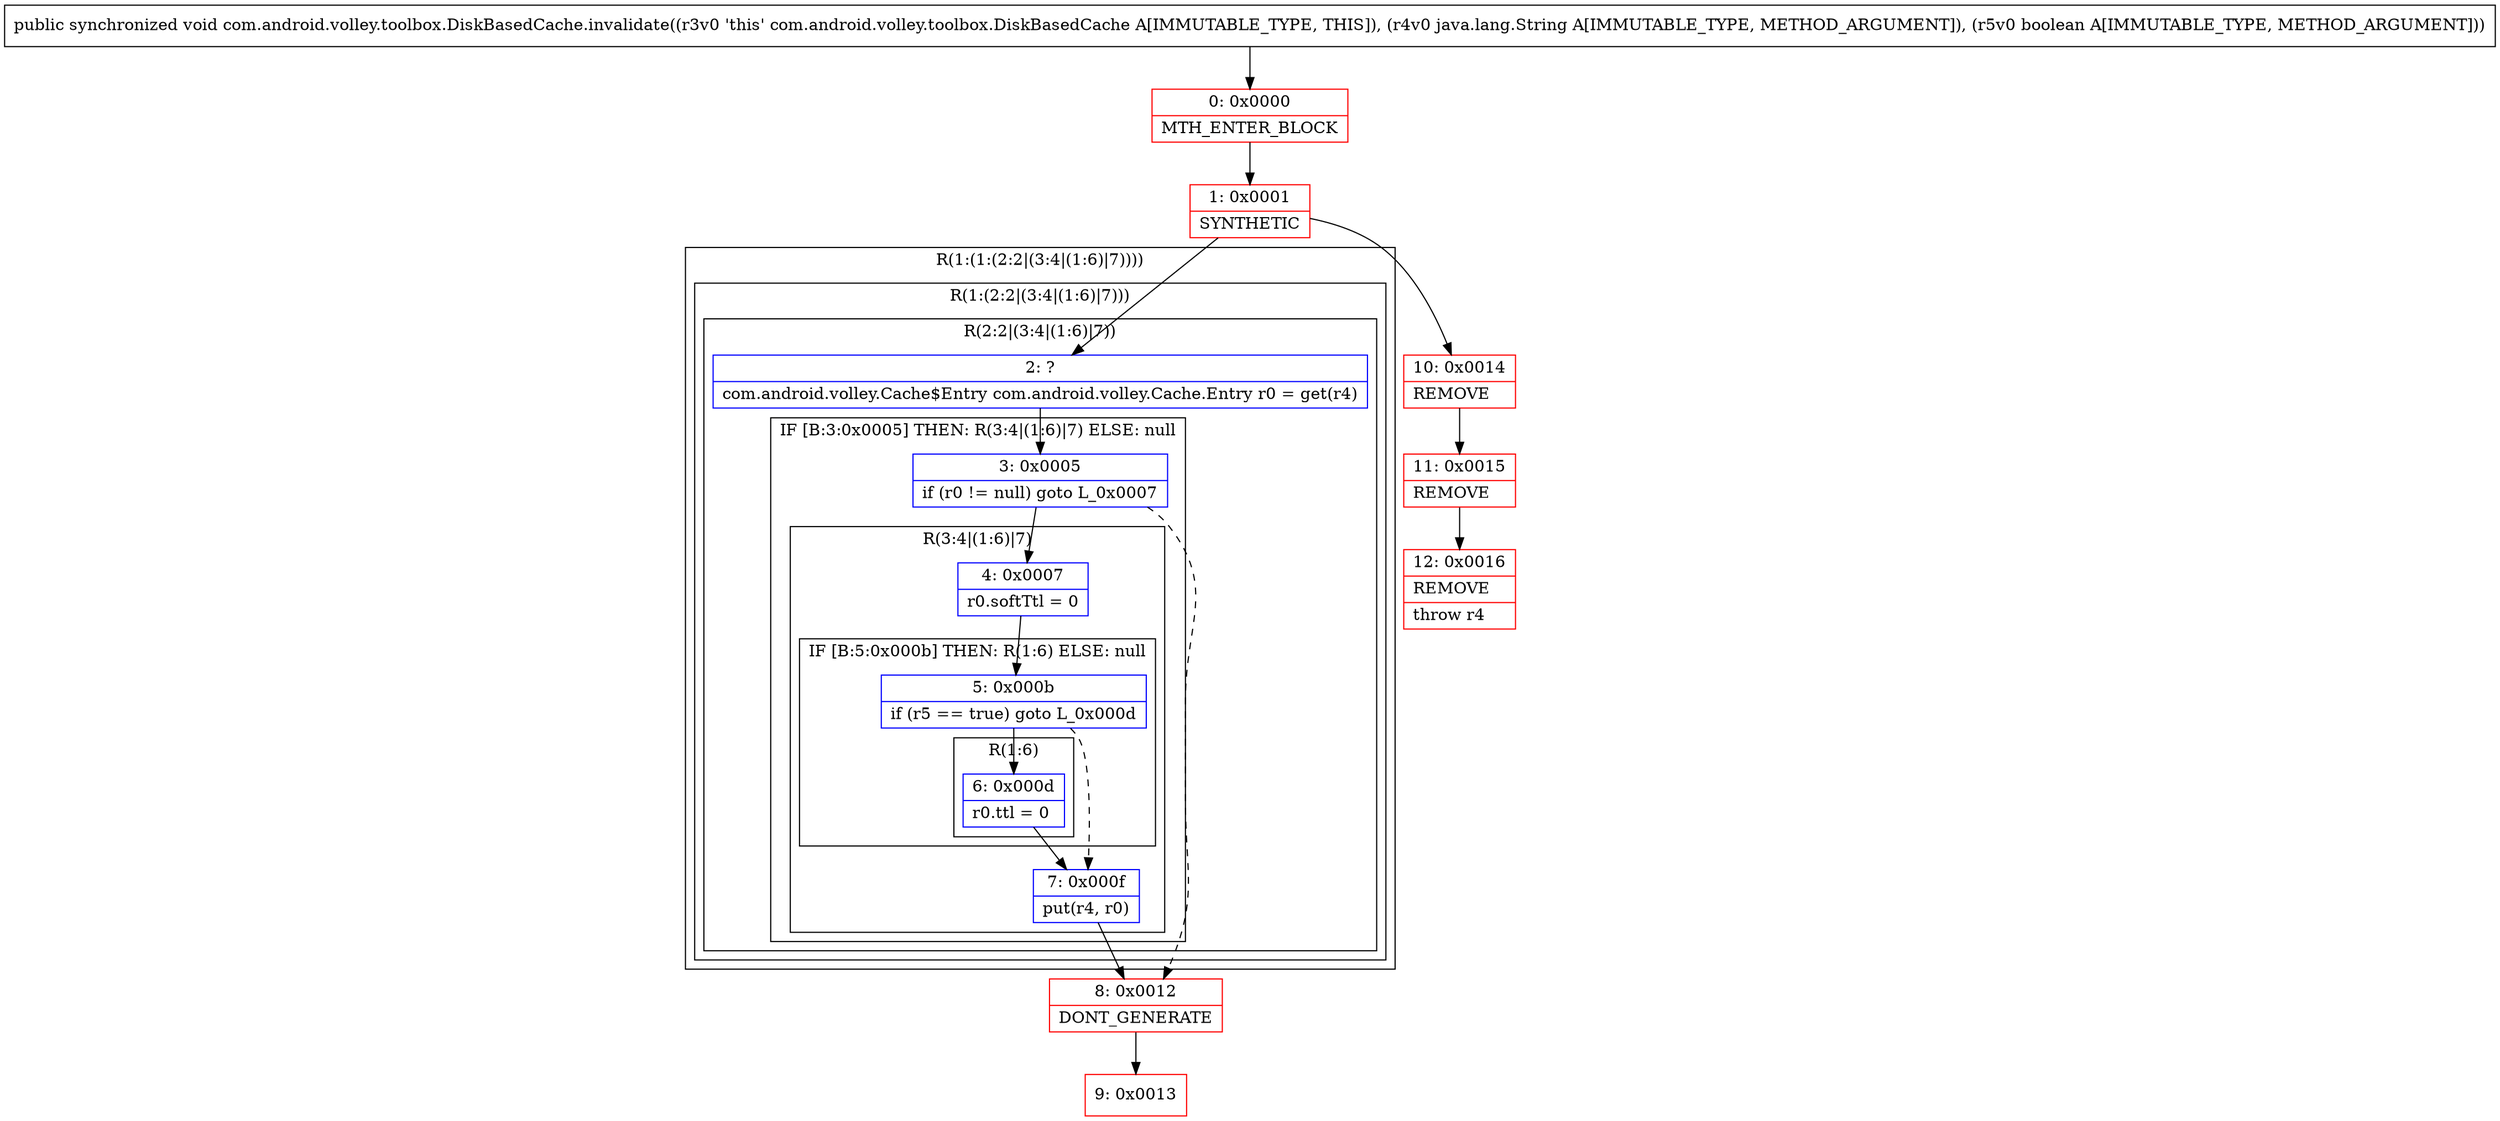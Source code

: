digraph "CFG forcom.android.volley.toolbox.DiskBasedCache.invalidate(Ljava\/lang\/String;Z)V" {
subgraph cluster_Region_858094312 {
label = "R(1:(1:(2:2|(3:4|(1:6)|7))))";
node [shape=record,color=blue];
subgraph cluster_Region_483458470 {
label = "R(1:(2:2|(3:4|(1:6)|7)))";
node [shape=record,color=blue];
subgraph cluster_Region_1936839419 {
label = "R(2:2|(3:4|(1:6)|7))";
node [shape=record,color=blue];
Node_2 [shape=record,label="{2\:\ ?|com.android.volley.Cache$Entry com.android.volley.Cache.Entry r0 = get(r4)\l}"];
subgraph cluster_IfRegion_396683400 {
label = "IF [B:3:0x0005] THEN: R(3:4|(1:6)|7) ELSE: null";
node [shape=record,color=blue];
Node_3 [shape=record,label="{3\:\ 0x0005|if (r0 != null) goto L_0x0007\l}"];
subgraph cluster_Region_357886550 {
label = "R(3:4|(1:6)|7)";
node [shape=record,color=blue];
Node_4 [shape=record,label="{4\:\ 0x0007|r0.softTtl = 0\l}"];
subgraph cluster_IfRegion_1465117083 {
label = "IF [B:5:0x000b] THEN: R(1:6) ELSE: null";
node [shape=record,color=blue];
Node_5 [shape=record,label="{5\:\ 0x000b|if (r5 == true) goto L_0x000d\l}"];
subgraph cluster_Region_1975689257 {
label = "R(1:6)";
node [shape=record,color=blue];
Node_6 [shape=record,label="{6\:\ 0x000d|r0.ttl = 0\l}"];
}
}
Node_7 [shape=record,label="{7\:\ 0x000f|put(r4, r0)\l}"];
}
}
}
}
}
Node_0 [shape=record,color=red,label="{0\:\ 0x0000|MTH_ENTER_BLOCK\l}"];
Node_1 [shape=record,color=red,label="{1\:\ 0x0001|SYNTHETIC\l}"];
Node_8 [shape=record,color=red,label="{8\:\ 0x0012|DONT_GENERATE\l}"];
Node_9 [shape=record,color=red,label="{9\:\ 0x0013}"];
Node_10 [shape=record,color=red,label="{10\:\ 0x0014|REMOVE\l}"];
Node_11 [shape=record,color=red,label="{11\:\ 0x0015|REMOVE\l}"];
Node_12 [shape=record,color=red,label="{12\:\ 0x0016|REMOVE\l|throw r4\l}"];
MethodNode[shape=record,label="{public synchronized void com.android.volley.toolbox.DiskBasedCache.invalidate((r3v0 'this' com.android.volley.toolbox.DiskBasedCache A[IMMUTABLE_TYPE, THIS]), (r4v0 java.lang.String A[IMMUTABLE_TYPE, METHOD_ARGUMENT]), (r5v0 boolean A[IMMUTABLE_TYPE, METHOD_ARGUMENT])) }"];
MethodNode -> Node_0;
Node_2 -> Node_3;
Node_3 -> Node_4;
Node_3 -> Node_8[style=dashed];
Node_4 -> Node_5;
Node_5 -> Node_6;
Node_5 -> Node_7[style=dashed];
Node_6 -> Node_7;
Node_7 -> Node_8;
Node_0 -> Node_1;
Node_1 -> Node_2;
Node_1 -> Node_10;
Node_8 -> Node_9;
Node_10 -> Node_11;
Node_11 -> Node_12;
}

